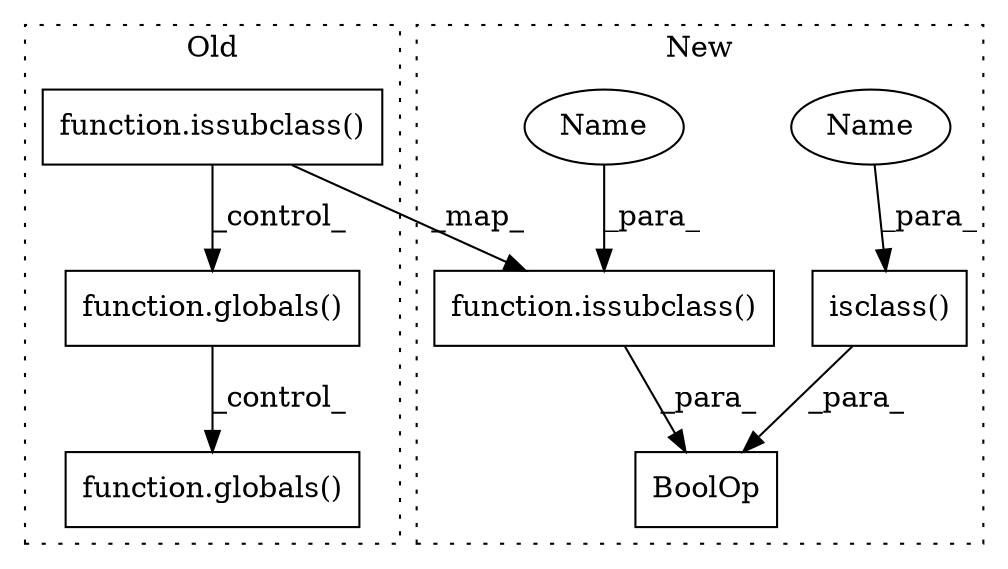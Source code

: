 digraph G {
subgraph cluster0 {
1 [label="function.globals()" a="75" s="9170" l="9" shape="box"];
5 [label="function.issubclass()" a="75" s="8884,8915" l="11,1" shape="box"];
6 [label="function.globals()" a="75" s="9235" l="9" shape="box"];
label = "Old";
style="dotted";
}
subgraph cluster1 {
2 [label="isclass()" a="75" s="9382,9407" l="16,1" shape="box"];
3 [label="BoolOp" a="72" s="9382" l="63" shape="box"];
4 [label="function.issubclass()" a="75" s="9413,9444" l="11,1" shape="box"];
7 [label="Name" a="87" s="9398" l="9" shape="ellipse"];
8 [label="Name" a="87" s="9424" l="9" shape="ellipse"];
label = "New";
style="dotted";
}
1 -> 6 [label="_control_"];
2 -> 3 [label="_para_"];
4 -> 3 [label="_para_"];
5 -> 1 [label="_control_"];
5 -> 4 [label="_map_"];
7 -> 2 [label="_para_"];
8 -> 4 [label="_para_"];
}